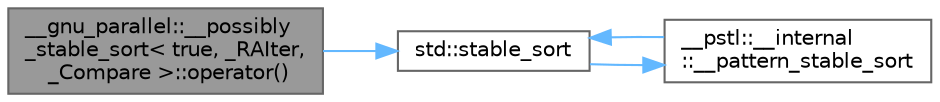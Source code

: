 digraph "__gnu_parallel::__possibly_stable_sort&lt; true, _RAIter, _Compare &gt;::operator()"
{
 // LATEX_PDF_SIZE
  bgcolor="transparent";
  edge [fontname=Helvetica,fontsize=10,labelfontname=Helvetica,labelfontsize=10];
  node [fontname=Helvetica,fontsize=10,shape=box,height=0.2,width=0.4];
  rankdir="LR";
  Node1 [id="Node000001",label="__gnu_parallel::__possibly\l_stable_sort\< true, _RAIter,\l _Compare \>::operator()",height=0.2,width=0.4,color="gray40", fillcolor="grey60", style="filled", fontcolor="black",tooltip=" "];
  Node1 -> Node2 [id="edge7_Node000001_Node000002",color="steelblue1",style="solid",tooltip=" "];
  Node2 [id="Node000002",label="std::stable_sort",height=0.2,width=0.4,color="grey40", fillcolor="white", style="filled",URL="$namespacestd.html#ac4ae475114c7f06297db807234405f8a",tooltip=" "];
  Node2 -> Node3 [id="edge8_Node000002_Node000003",color="steelblue1",style="solid",tooltip=" "];
  Node3 [id="Node000003",label="__pstl::__internal\l::__pattern_stable_sort",height=0.2,width=0.4,color="grey40", fillcolor="white", style="filled",URL="$namespace____pstl_1_1____internal.html#aee8744385f4f206ef9dd2c11f1af9b48",tooltip=" "];
  Node3 -> Node2 [id="edge9_Node000003_Node000002",color="steelblue1",style="solid",tooltip=" "];
}
